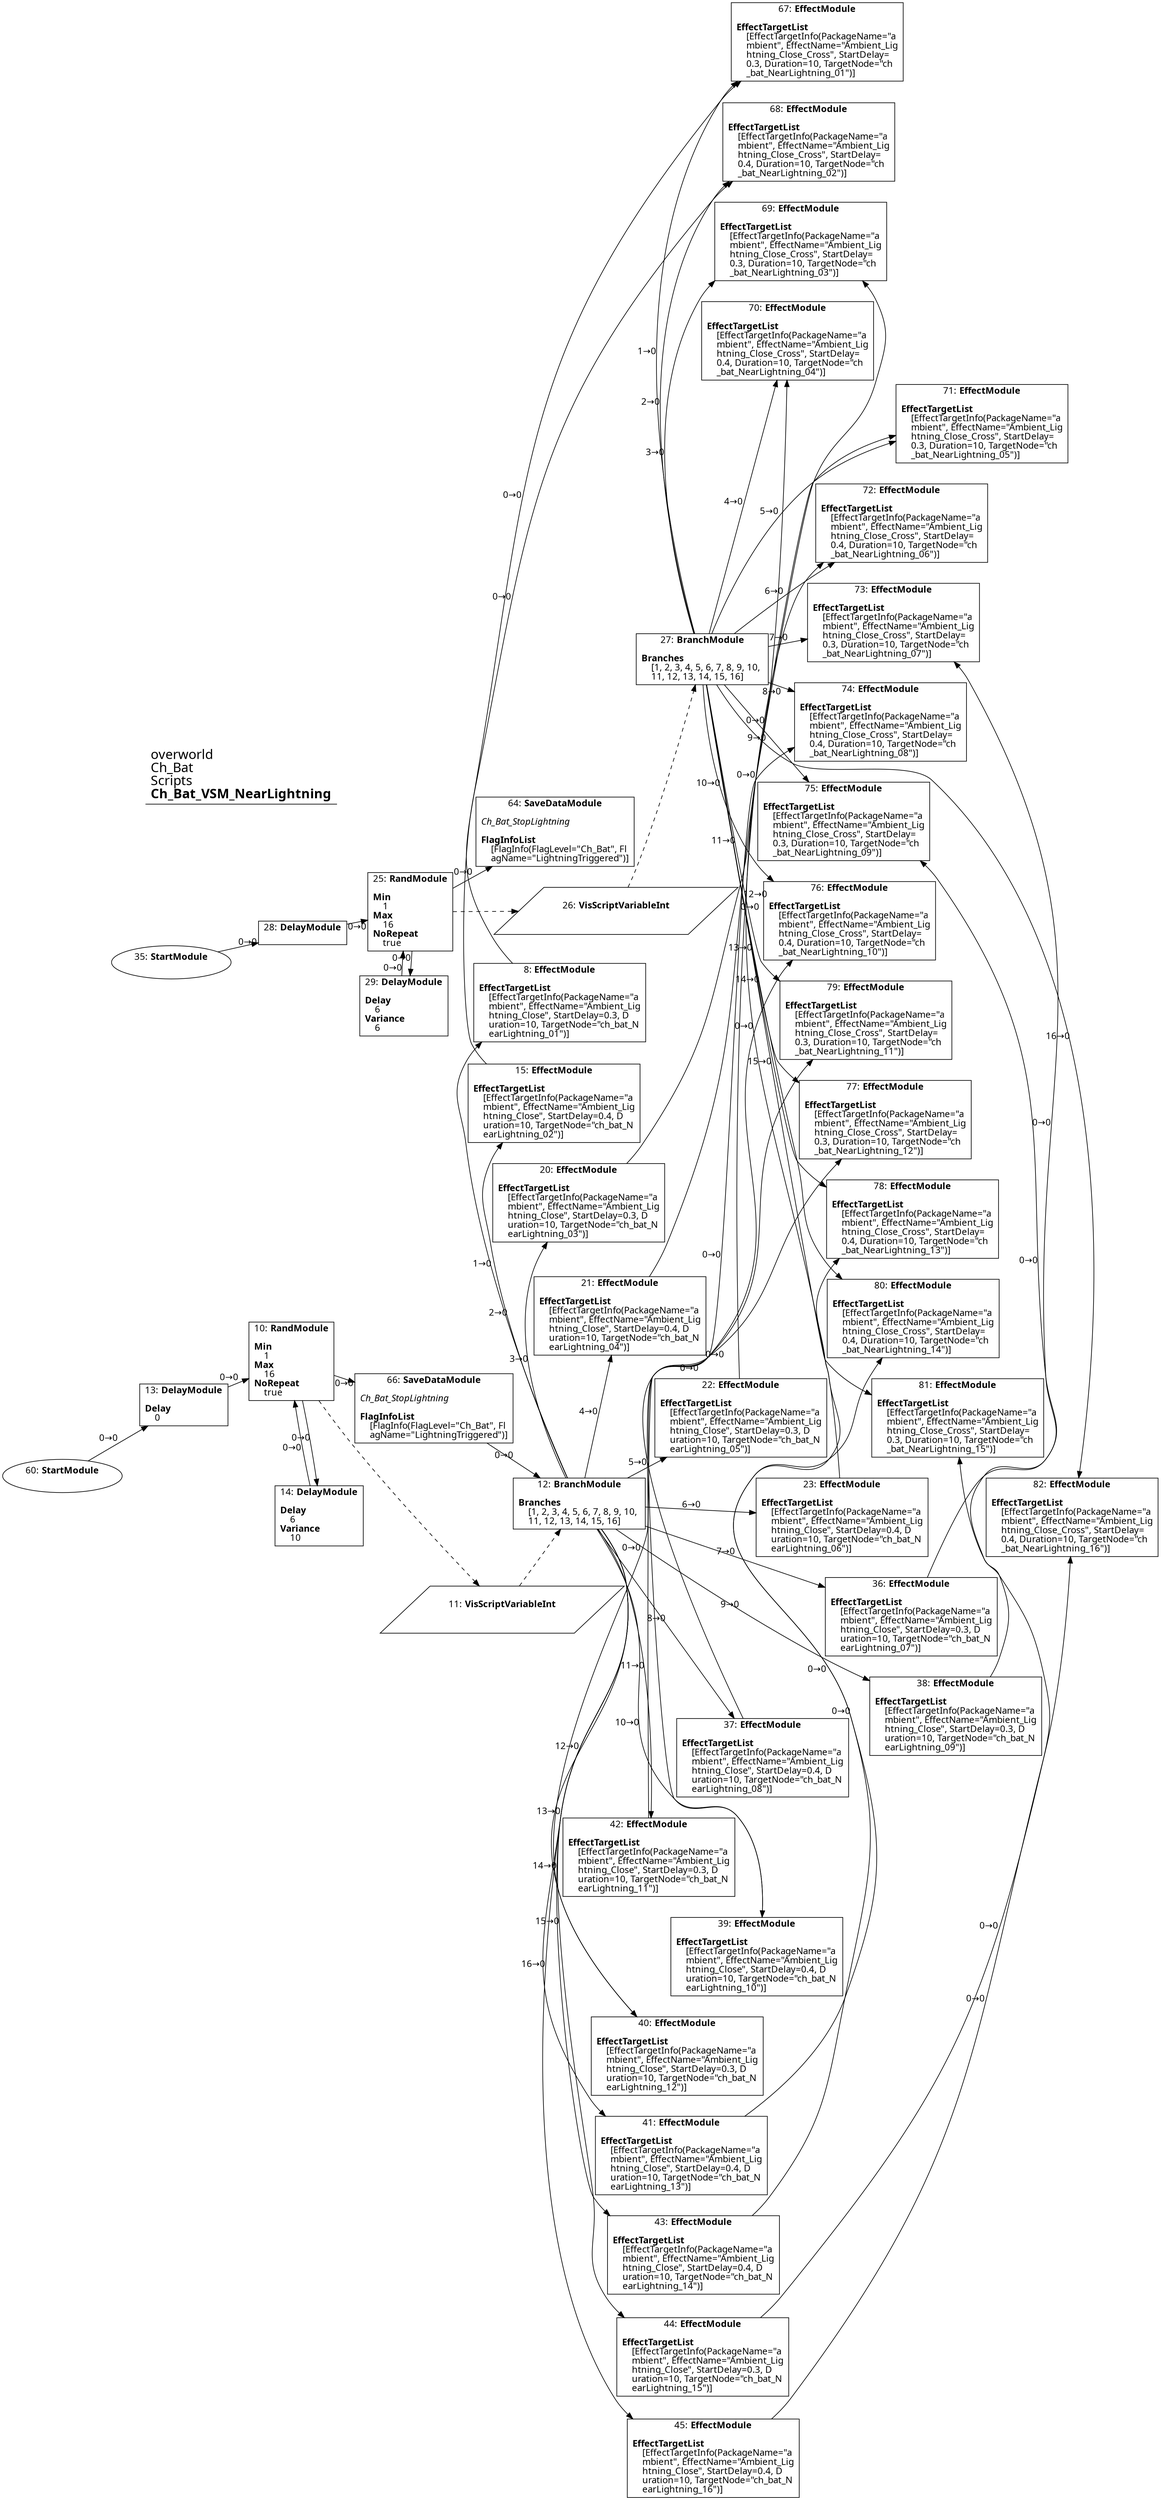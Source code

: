 digraph {
    layout = fdp;
    overlap = prism;
    sep = "+16";
    splines = spline;

    node [ shape = box ];

    graph [ fontname = "Segoe UI" ];
    node [ fontname = "Segoe UI" ];
    edge [ fontname = "Segoe UI" ];

    8 [ label = <8: <b>EffectModule</b><br/><br/><b>EffectTargetList</b><br align="left"/>    [EffectTargetInfo(PackageName=&quot;a<br align="left"/>    mbient&quot;, EffectName=&quot;Ambient_Lig<br align="left"/>    htning_Close&quot;, StartDelay=0.3, D<br align="left"/>    uration=10, TargetNode=&quot;ch_bat_N<br align="left"/>    earLightning_01&quot;)]<br align="left"/>> ];
    8 [ pos = "2.1790001,-1.047!" ];
    8 -> 67 [ label = "0→0" ];

    10 [ label = <10: <b>RandModule</b><br/><br/><b>Min</b><br align="left"/>    1<br align="left"/><b>Max</b><br align="left"/>    16<br align="left"/><b>NoRepeat</b><br align="left"/>    true<br align="left"/>> ];
    10 [ pos = "1.4410001,-1.7680001!" ];
    10 -> 14 [ label = "0→0" ];
    10 -> 66 [ label = "0→0" ];
    10 -> 11 [ style = dashed ];

    11 [ label = <11: <b>VisScriptVariableInt</b><br/><br/>> ];
    11 [ shape = parallelogram ]
    11 [ pos = "1.7110001,-2.029!" ];

    12 [ label = <12: <b>BranchModule</b><br/><br/><b>Branches</b><br align="left"/>    [1, 2, 3, 4, 5, 6, 7, 8, 9, 10, <br align="left"/>    11, 12, 13, 14, 15, 16]<br align="left"/>> ];
    12 [ pos = "1.8740001,-1.771!" ];
    12 -> 8 [ label = "1→0" ];
    12 -> 15 [ label = "2→0" ];
    12 -> 20 [ label = "3→0" ];
    12 -> 21 [ label = "4→0" ];
    12 -> 22 [ label = "5→0" ];
    12 -> 23 [ label = "6→0" ];
    12 -> 36 [ label = "7→0" ];
    12 -> 37 [ label = "8→0" ];
    12 -> 38 [ label = "9→0" ];
    12 -> 39 [ label = "10→0" ];
    12 -> 42 [ label = "11→0" ];
    12 -> 40 [ label = "12→0" ];
    12 -> 41 [ label = "13→0" ];
    12 -> 43 [ label = "14→0" ];
    12 -> 44 [ label = "15→0" ];
    12 -> 45 [ label = "16→0" ];
    11 -> 12 [ style = dashed ];

    13 [ label = <13: <b>DelayModule</b><br/><br/><b>Delay</b><br align="left"/>    0<br align="left"/>> ];
    13 [ pos = "1.256,-1.771!" ];
    13 -> 10 [ label = "0→0" ];

    14 [ label = <14: <b>DelayModule</b><br/><br/><b>Delay</b><br align="left"/>    6<br align="left"/><b>Variance</b><br align="left"/>    10<br align="left"/>> ];
    14 [ pos = "1.475,-1.9870001!" ];
    14 -> 10 [ label = "0→0" ];

    15 [ label = <15: <b>EffectModule</b><br/><br/><b>EffectTargetList</b><br align="left"/>    [EffectTargetInfo(PackageName=&quot;a<br align="left"/>    mbient&quot;, EffectName=&quot;Ambient_Lig<br align="left"/>    htning_Close&quot;, StartDelay=0.4, D<br align="left"/>    uration=10, TargetNode=&quot;ch_bat_N<br align="left"/>    earLightning_02&quot;)]<br align="left"/>> ];
    15 [ pos = "2.177,-1.167!" ];
    15 -> 68 [ label = "0→0" ];

    20 [ label = <20: <b>EffectModule</b><br/><br/><b>EffectTargetList</b><br align="left"/>    [EffectTargetInfo(PackageName=&quot;a<br align="left"/>    mbient&quot;, EffectName=&quot;Ambient_Lig<br align="left"/>    htning_Close&quot;, StartDelay=0.3, D<br align="left"/>    uration=10, TargetNode=&quot;ch_bat_N<br align="left"/>    earLightning_03&quot;)]<br align="left"/>> ];
    20 [ pos = "2.1750002,-1.2870001!" ];
    20 -> 69 [ label = "0→0" ];

    21 [ label = <21: <b>EffectModule</b><br/><br/><b>EffectTargetList</b><br align="left"/>    [EffectTargetInfo(PackageName=&quot;a<br align="left"/>    mbient&quot;, EffectName=&quot;Ambient_Lig<br align="left"/>    htning_Close&quot;, StartDelay=0.4, D<br align="left"/>    uration=10, TargetNode=&quot;ch_bat_N<br align="left"/>    earLightning_04&quot;)]<br align="left"/>> ];
    21 [ pos = "2.177,-1.4080001!" ];
    21 -> 70 [ label = "0→0" ];

    22 [ label = <22: <b>EffectModule</b><br/><br/><b>EffectTargetList</b><br align="left"/>    [EffectTargetInfo(PackageName=&quot;a<br align="left"/>    mbient&quot;, EffectName=&quot;Ambient_Lig<br align="left"/>    htning_Close&quot;, StartDelay=0.3, D<br align="left"/>    uration=10, TargetNode=&quot;ch_bat_N<br align="left"/>    earLightning_05&quot;)]<br align="left"/>> ];
    22 [ pos = "2.174,-1.5270001!" ];
    22 -> 71 [ label = "0→0" ];

    23 [ label = <23: <b>EffectModule</b><br/><br/><b>EffectTargetList</b><br align="left"/>    [EffectTargetInfo(PackageName=&quot;a<br align="left"/>    mbient&quot;, EffectName=&quot;Ambient_Lig<br align="left"/>    htning_Close&quot;, StartDelay=0.4, D<br align="left"/>    uration=10, TargetNode=&quot;ch_bat_N<br align="left"/>    earLightning_06&quot;)]<br align="left"/>> ];
    23 [ pos = "2.173,-1.6470001!" ];
    23 -> 72 [ label = "0→0" ];

    25 [ label = <25: <b>RandModule</b><br/><br/><b>Min</b><br align="left"/>    1<br align="left"/><b>Max</b><br align="left"/>    16<br align="left"/><b>NoRepeat</b><br align="left"/>    true<br align="left"/>> ];
    25 [ pos = "1.5380001,0.675!" ];
    25 -> 29 [ label = "0→0" ];
    25 -> 64 [ label = "0→0" ];
    25 -> 26 [ style = dashed ];

    26 [ label = <26: <b>VisScriptVariableInt</b><br/><br/>> ];
    26 [ shape = parallelogram ]
    26 [ pos = "1.8260001,0.47200003!" ];

    27 [ label = <27: <b>BranchModule</b><br/><br/><b>Branches</b><br align="left"/>    [1, 2, 3, 4, 5, 6, 7, 8, 9, 10, <br align="left"/>    11, 12, 13, 14, 15, 16]<br align="left"/>> ];
    27 [ pos = "1.9930001,0.675!" ];
    27 -> 82 [ label = "16→0" ];
    27 -> 81 [ label = "15→0" ];
    27 -> 80 [ label = "14→0" ];
    27 -> 78 [ label = "13→0" ];
    27 -> 77 [ label = "12→0" ];
    27 -> 79 [ label = "11→0" ];
    27 -> 76 [ label = "10→0" ];
    27 -> 75 [ label = "9→0" ];
    27 -> 74 [ label = "8→0" ];
    27 -> 73 [ label = "7→0" ];
    27 -> 72 [ label = "6→0" ];
    27 -> 71 [ label = "5→0" ];
    27 -> 70 [ label = "4→0" ];
    27 -> 69 [ label = "3→0" ];
    27 -> 68 [ label = "2→0" ];
    27 -> 67 [ label = "1→0" ];
    26 -> 27 [ style = dashed ];

    28 [ label = <28: <b>DelayModule</b><br/><br/>> ];
    28 [ pos = "1.299,0.675!" ];
    28 -> 25 [ label = "0→0" ];

    29 [ label = <29: <b>DelayModule</b><br/><br/><b>Delay</b><br align="left"/>    6<br align="left"/><b>Variance</b><br align="left"/>    6<br align="left"/>> ];
    29 [ pos = "1.5730001,0.44000003!" ];
    29 -> 25 [ label = "0→0" ];

    35 [ label = <35: <b>StartModule</b><br/><br/>> ];
    35 [ shape = oval ]
    35 [ pos = "0.80700004,0.57000005!" ];
    35 -> 28 [ label = "0→0" ];

    36 [ label = <36: <b>EffectModule</b><br/><br/><b>EffectTargetList</b><br align="left"/>    [EffectTargetInfo(PackageName=&quot;a<br align="left"/>    mbient&quot;, EffectName=&quot;Ambient_Lig<br align="left"/>    htning_Close&quot;, StartDelay=0.3, D<br align="left"/>    uration=10, TargetNode=&quot;ch_bat_N<br align="left"/>    earLightning_07&quot;)]<br align="left"/>> ];
    36 [ pos = "2.1680002,-1.7750001!" ];
    36 -> 73 [ label = "0→0" ];

    37 [ label = <37: <b>EffectModule</b><br/><br/><b>EffectTargetList</b><br align="left"/>    [EffectTargetInfo(PackageName=&quot;a<br align="left"/>    mbient&quot;, EffectName=&quot;Ambient_Lig<br align="left"/>    htning_Close&quot;, StartDelay=0.4, D<br align="left"/>    uration=10, TargetNode=&quot;ch_bat_N<br align="left"/>    earLightning_08&quot;)]<br align="left"/>> ];
    37 [ pos = "2.1680002,-1.8950001!" ];
    37 -> 74 [ label = "0→0" ];

    38 [ label = <38: <b>EffectModule</b><br/><br/><b>EffectTargetList</b><br align="left"/>    [EffectTargetInfo(PackageName=&quot;a<br align="left"/>    mbient&quot;, EffectName=&quot;Ambient_Lig<br align="left"/>    htning_Close&quot;, StartDelay=0.3, D<br align="left"/>    uration=10, TargetNode=&quot;ch_bat_N<br align="left"/>    earLightning_09&quot;)]<br align="left"/>> ];
    38 [ pos = "2.164,-2.015!" ];
    38 -> 75 [ label = "0→0" ];

    39 [ label = <39: <b>EffectModule</b><br/><br/><b>EffectTargetList</b><br align="left"/>    [EffectTargetInfo(PackageName=&quot;a<br align="left"/>    mbient&quot;, EffectName=&quot;Ambient_Lig<br align="left"/>    htning_Close&quot;, StartDelay=0.4, D<br align="left"/>    uration=10, TargetNode=&quot;ch_bat_N<br align="left"/>    earLightning_10&quot;)]<br align="left"/>> ];
    39 [ pos = "2.1660001,-2.1360002!" ];
    39 -> 76 [ label = "0→0" ];

    40 [ label = <40: <b>EffectModule</b><br/><br/><b>EffectTargetList</b><br align="left"/>    [EffectTargetInfo(PackageName=&quot;a<br align="left"/>    mbient&quot;, EffectName=&quot;Ambient_Lig<br align="left"/>    htning_Close&quot;, StartDelay=0.3, D<br align="left"/>    uration=10, TargetNode=&quot;ch_bat_N<br align="left"/>    earLightning_12&quot;)]<br align="left"/>> ];
    40 [ pos = "2.164,-2.3720002!" ];
    40 -> 77 [ label = "0→0" ];

    41 [ label = <41: <b>EffectModule</b><br/><br/><b>EffectTargetList</b><br align="left"/>    [EffectTargetInfo(PackageName=&quot;a<br align="left"/>    mbient&quot;, EffectName=&quot;Ambient_Lig<br align="left"/>    htning_Close&quot;, StartDelay=0.4, D<br align="left"/>    uration=10, TargetNode=&quot;ch_bat_N<br align="left"/>    earLightning_13&quot;)]<br align="left"/>> ];
    41 [ pos = "2.164,-2.493!" ];
    41 -> 78 [ label = "0→0" ];

    42 [ label = <42: <b>EffectModule</b><br/><br/><b>EffectTargetList</b><br align="left"/>    [EffectTargetInfo(PackageName=&quot;a<br align="left"/>    mbient&quot;, EffectName=&quot;Ambient_Lig<br align="left"/>    htning_Close&quot;, StartDelay=0.3, D<br align="left"/>    uration=10, TargetNode=&quot;ch_bat_N<br align="left"/>    earLightning_11&quot;)]<br align="left"/>> ];
    42 [ pos = "2.1660001,-2.253!" ];
    42 -> 79 [ label = "0→0" ];

    43 [ label = <43: <b>EffectModule</b><br/><br/><b>EffectTargetList</b><br align="left"/>    [EffectTargetInfo(PackageName=&quot;a<br align="left"/>    mbient&quot;, EffectName=&quot;Ambient_Lig<br align="left"/>    htning_Close&quot;, StartDelay=0.4, D<br align="left"/>    uration=10, TargetNode=&quot;ch_bat_N<br align="left"/>    earLightning_14&quot;)]<br align="left"/>> ];
    43 [ pos = "2.1590002,-2.624!" ];
    43 -> 80 [ label = "0→0" ];

    44 [ label = <44: <b>EffectModule</b><br/><br/><b>EffectTargetList</b><br align="left"/>    [EffectTargetInfo(PackageName=&quot;a<br align="left"/>    mbient&quot;, EffectName=&quot;Ambient_Lig<br align="left"/>    htning_Close&quot;, StartDelay=0.3, D<br align="left"/>    uration=10, TargetNode=&quot;ch_bat_N<br align="left"/>    earLightning_15&quot;)]<br align="left"/>> ];
    44 [ pos = "2.157,-2.7440002!" ];
    44 -> 81 [ label = "0→0" ];

    45 [ label = <45: <b>EffectModule</b><br/><br/><b>EffectTargetList</b><br align="left"/>    [EffectTargetInfo(PackageName=&quot;a<br align="left"/>    mbient&quot;, EffectName=&quot;Ambient_Lig<br align="left"/>    htning_Close&quot;, StartDelay=0.4, D<br align="left"/>    uration=10, TargetNode=&quot;ch_bat_N<br align="left"/>    earLightning_16&quot;)]<br align="left"/>> ];
    45 [ pos = "2.158,-2.8650002!" ];
    45 -> 82 [ label = "0→0" ];

    60 [ label = <60: <b>StartModule</b><br/><br/>> ];
    60 [ shape = oval ]
    60 [ pos = "0.93100005,-1.815!" ];
    60 -> 13 [ label = "0→0" ];

    64 [ label = <64: <b>SaveDataModule</b><br/><br/><i>Ch_Bat_StopLightning<br align="left"/></i><br align="left"/><b>FlagInfoList</b><br align="left"/>    [FlagInfo(FlagLevel=&quot;Ch_Bat&quot;, Fl<br align="left"/>    agName=&quot;LightningTriggered&quot;)]<br align="left"/>> ];
    64 [ pos = "1.7800001,0.675!" ];

    66 [ label = <66: <b>SaveDataModule</b><br/><br/><i>Ch_Bat_StopLightning<br align="left"/></i><br align="left"/><b>FlagInfoList</b><br align="left"/>    [FlagInfo(FlagLevel=&quot;Ch_Bat&quot;, Fl<br align="left"/>    agName=&quot;LightningTriggered&quot;)]<br align="left"/>> ];
    66 [ pos = "1.6750001,-1.771!" ];
    66 -> 12 [ label = "0→0" ];

    67 [ label = <67: <b>EffectModule</b><br/><br/><b>EffectTargetList</b><br align="left"/>    [EffectTargetInfo(PackageName=&quot;a<br align="left"/>    mbient&quot;, EffectName=&quot;Ambient_Lig<br align="left"/>    htning_Close_Cross&quot;, StartDelay=<br align="left"/>    0.3, Duration=10, TargetNode=&quot;ch<br align="left"/>    _bat_NearLightning_01&quot;)]<br align="left"/>> ];
    67 [ pos = "2.588,1.335!" ];

    68 [ label = <68: <b>EffectModule</b><br/><br/><b>EffectTargetList</b><br align="left"/>    [EffectTargetInfo(PackageName=&quot;a<br align="left"/>    mbient&quot;, EffectName=&quot;Ambient_Lig<br align="left"/>    htning_Close_Cross&quot;, StartDelay=<br align="left"/>    0.4, Duration=10, TargetNode=&quot;ch<br align="left"/>    _bat_NearLightning_02&quot;)]<br align="left"/>> ];
    68 [ pos = "2.588,1.215!" ];

    69 [ label = <69: <b>EffectModule</b><br/><br/><b>EffectTargetList</b><br align="left"/>    [EffectTargetInfo(PackageName=&quot;a<br align="left"/>    mbient&quot;, EffectName=&quot;Ambient_Lig<br align="left"/>    htning_Close_Cross&quot;, StartDelay=<br align="left"/>    0.3, Duration=10, TargetNode=&quot;ch<br align="left"/>    _bat_NearLightning_03&quot;)]<br align="left"/>> ];
    69 [ pos = "2.584,1.095!" ];

    70 [ label = <70: <b>EffectModule</b><br/><br/><b>EffectTargetList</b><br align="left"/>    [EffectTargetInfo(PackageName=&quot;a<br align="left"/>    mbient&quot;, EffectName=&quot;Ambient_Lig<br align="left"/>    htning_Close_Cross&quot;, StartDelay=<br align="left"/>    0.4, Duration=10, TargetNode=&quot;ch<br align="left"/>    _bat_NearLightning_04&quot;)]<br align="left"/>> ];
    70 [ pos = "2.5860002,0.97400004!" ];

    71 [ label = <71: <b>EffectModule</b><br/><br/><b>EffectTargetList</b><br align="left"/>    [EffectTargetInfo(PackageName=&quot;a<br align="left"/>    mbient&quot;, EffectName=&quot;Ambient_Lig<br align="left"/>    htning_Close_Cross&quot;, StartDelay=<br align="left"/>    0.3, Duration=10, TargetNode=&quot;ch<br align="left"/>    _bat_NearLightning_05&quot;)]<br align="left"/>> ];
    71 [ pos = "2.5830002,0.855!" ];

    72 [ label = <72: <b>EffectModule</b><br/><br/><b>EffectTargetList</b><br align="left"/>    [EffectTargetInfo(PackageName=&quot;a<br align="left"/>    mbient&quot;, EffectName=&quot;Ambient_Lig<br align="left"/>    htning_Close_Cross&quot;, StartDelay=<br align="left"/>    0.4, Duration=10, TargetNode=&quot;ch<br align="left"/>    _bat_NearLightning_06&quot;)]<br align="left"/>> ];
    72 [ pos = "2.582,0.735!" ];

    73 [ label = <73: <b>EffectModule</b><br/><br/><b>EffectTargetList</b><br align="left"/>    [EffectTargetInfo(PackageName=&quot;a<br align="left"/>    mbient&quot;, EffectName=&quot;Ambient_Lig<br align="left"/>    htning_Close_Cross&quot;, StartDelay=<br align="left"/>    0.3, Duration=10, TargetNode=&quot;ch<br align="left"/>    _bat_NearLightning_07&quot;)]<br align="left"/>> ];
    73 [ pos = "2.5770001,0.60700005!" ];

    74 [ label = <74: <b>EffectModule</b><br/><br/><b>EffectTargetList</b><br align="left"/>    [EffectTargetInfo(PackageName=&quot;a<br align="left"/>    mbient&quot;, EffectName=&quot;Ambient_Lig<br align="left"/>    htning_Close_Cross&quot;, StartDelay=<br align="left"/>    0.4, Duration=10, TargetNode=&quot;ch<br align="left"/>    _bat_NearLightning_08&quot;)]<br align="left"/>> ];
    74 [ pos = "2.575,0.48700002!" ];

    75 [ label = <75: <b>EffectModule</b><br/><br/><b>EffectTargetList</b><br align="left"/>    [EffectTargetInfo(PackageName=&quot;a<br align="left"/>    mbient&quot;, EffectName=&quot;Ambient_Lig<br align="left"/>    htning_Close_Cross&quot;, StartDelay=<br align="left"/>    0.3, Duration=10, TargetNode=&quot;ch<br align="left"/>    _bat_NearLightning_09&quot;)]<br align="left"/>> ];
    75 [ pos = "2.5730002,0.367!" ];

    76 [ label = <76: <b>EffectModule</b><br/><br/><b>EffectTargetList</b><br align="left"/>    [EffectTargetInfo(PackageName=&quot;a<br align="left"/>    mbient&quot;, EffectName=&quot;Ambient_Lig<br align="left"/>    htning_Close_Cross&quot;, StartDelay=<br align="left"/>    0.4, Duration=10, TargetNode=&quot;ch<br align="left"/>    _bat_NearLightning_10&quot;)]<br align="left"/>> ];
    76 [ pos = "2.575,0.246!" ];

    77 [ label = <77: <b>EffectModule</b><br/><br/><b>EffectTargetList</b><br align="left"/>    [EffectTargetInfo(PackageName=&quot;a<br align="left"/>    mbient&quot;, EffectName=&quot;Ambient_Lig<br align="left"/>    htning_Close_Cross&quot;, StartDelay=<br align="left"/>    0.3, Duration=10, TargetNode=&quot;ch<br align="left"/>    _bat_NearLightning_12&quot;)]<br align="left"/>> ];
    77 [ pos = "2.5730002,0.010000001!" ];

    78 [ label = <78: <b>EffectModule</b><br/><br/><b>EffectTargetList</b><br align="left"/>    [EffectTargetInfo(PackageName=&quot;a<br align="left"/>    mbient&quot;, EffectName=&quot;Ambient_Lig<br align="left"/>    htning_Close_Cross&quot;, StartDelay=<br align="left"/>    0.4, Duration=10, TargetNode=&quot;ch<br align="left"/>    _bat_NearLightning_13&quot;)]<br align="left"/>> ];
    78 [ pos = "2.5730002,-0.11100001!" ];

    79 [ label = <79: <b>EffectModule</b><br/><br/><b>EffectTargetList</b><br align="left"/>    [EffectTargetInfo(PackageName=&quot;a<br align="left"/>    mbient&quot;, EffectName=&quot;Ambient_Lig<br align="left"/>    htning_Close_Cross&quot;, StartDelay=<br align="left"/>    0.3, Duration=10, TargetNode=&quot;ch<br align="left"/>    _bat_NearLightning_11&quot;)]<br align="left"/>> ];
    79 [ pos = "2.5730002,0.12900001!" ];

    80 [ label = <80: <b>EffectModule</b><br/><br/><b>EffectTargetList</b><br align="left"/>    [EffectTargetInfo(PackageName=&quot;a<br align="left"/>    mbient&quot;, EffectName=&quot;Ambient_Lig<br align="left"/>    htning_Close_Cross&quot;, StartDelay=<br align="left"/>    0.4, Duration=10, TargetNode=&quot;ch<br align="left"/>    _bat_NearLightning_14&quot;)]<br align="left"/>> ];
    80 [ pos = "2.569,-0.24200001!" ];

    81 [ label = <81: <b>EffectModule</b><br/><br/><b>EffectTargetList</b><br align="left"/>    [EffectTargetInfo(PackageName=&quot;a<br align="left"/>    mbient&quot;, EffectName=&quot;Ambient_Lig<br align="left"/>    htning_Close_Cross&quot;, StartDelay=<br align="left"/>    0.3, Duration=10, TargetNode=&quot;ch<br align="left"/>    _bat_NearLightning_15&quot;)]<br align="left"/>> ];
    81 [ pos = "2.565,-0.36200002!" ];

    82 [ label = <82: <b>EffectModule</b><br/><br/><b>EffectTargetList</b><br align="left"/>    [EffectTargetInfo(PackageName=&quot;a<br align="left"/>    mbient&quot;, EffectName=&quot;Ambient_Lig<br align="left"/>    htning_Close_Cross&quot;, StartDelay=<br align="left"/>    0.4, Duration=10, TargetNode=&quot;ch<br align="left"/>    _bat_NearLightning_16&quot;)]<br align="left"/>> ];
    82 [ pos = "2.5670002,-0.483!" ];

    title [ pos = "0.80600005,1.3360001!" ];
    title [ shape = underline ];
    title [ label = <<font point-size="20">overworld<br align="left"/>Ch_Bat<br align="left"/>Scripts<br align="left"/><b>Ch_Bat_VSM_NearLightning</b><br align="left"/></font>> ];
}

